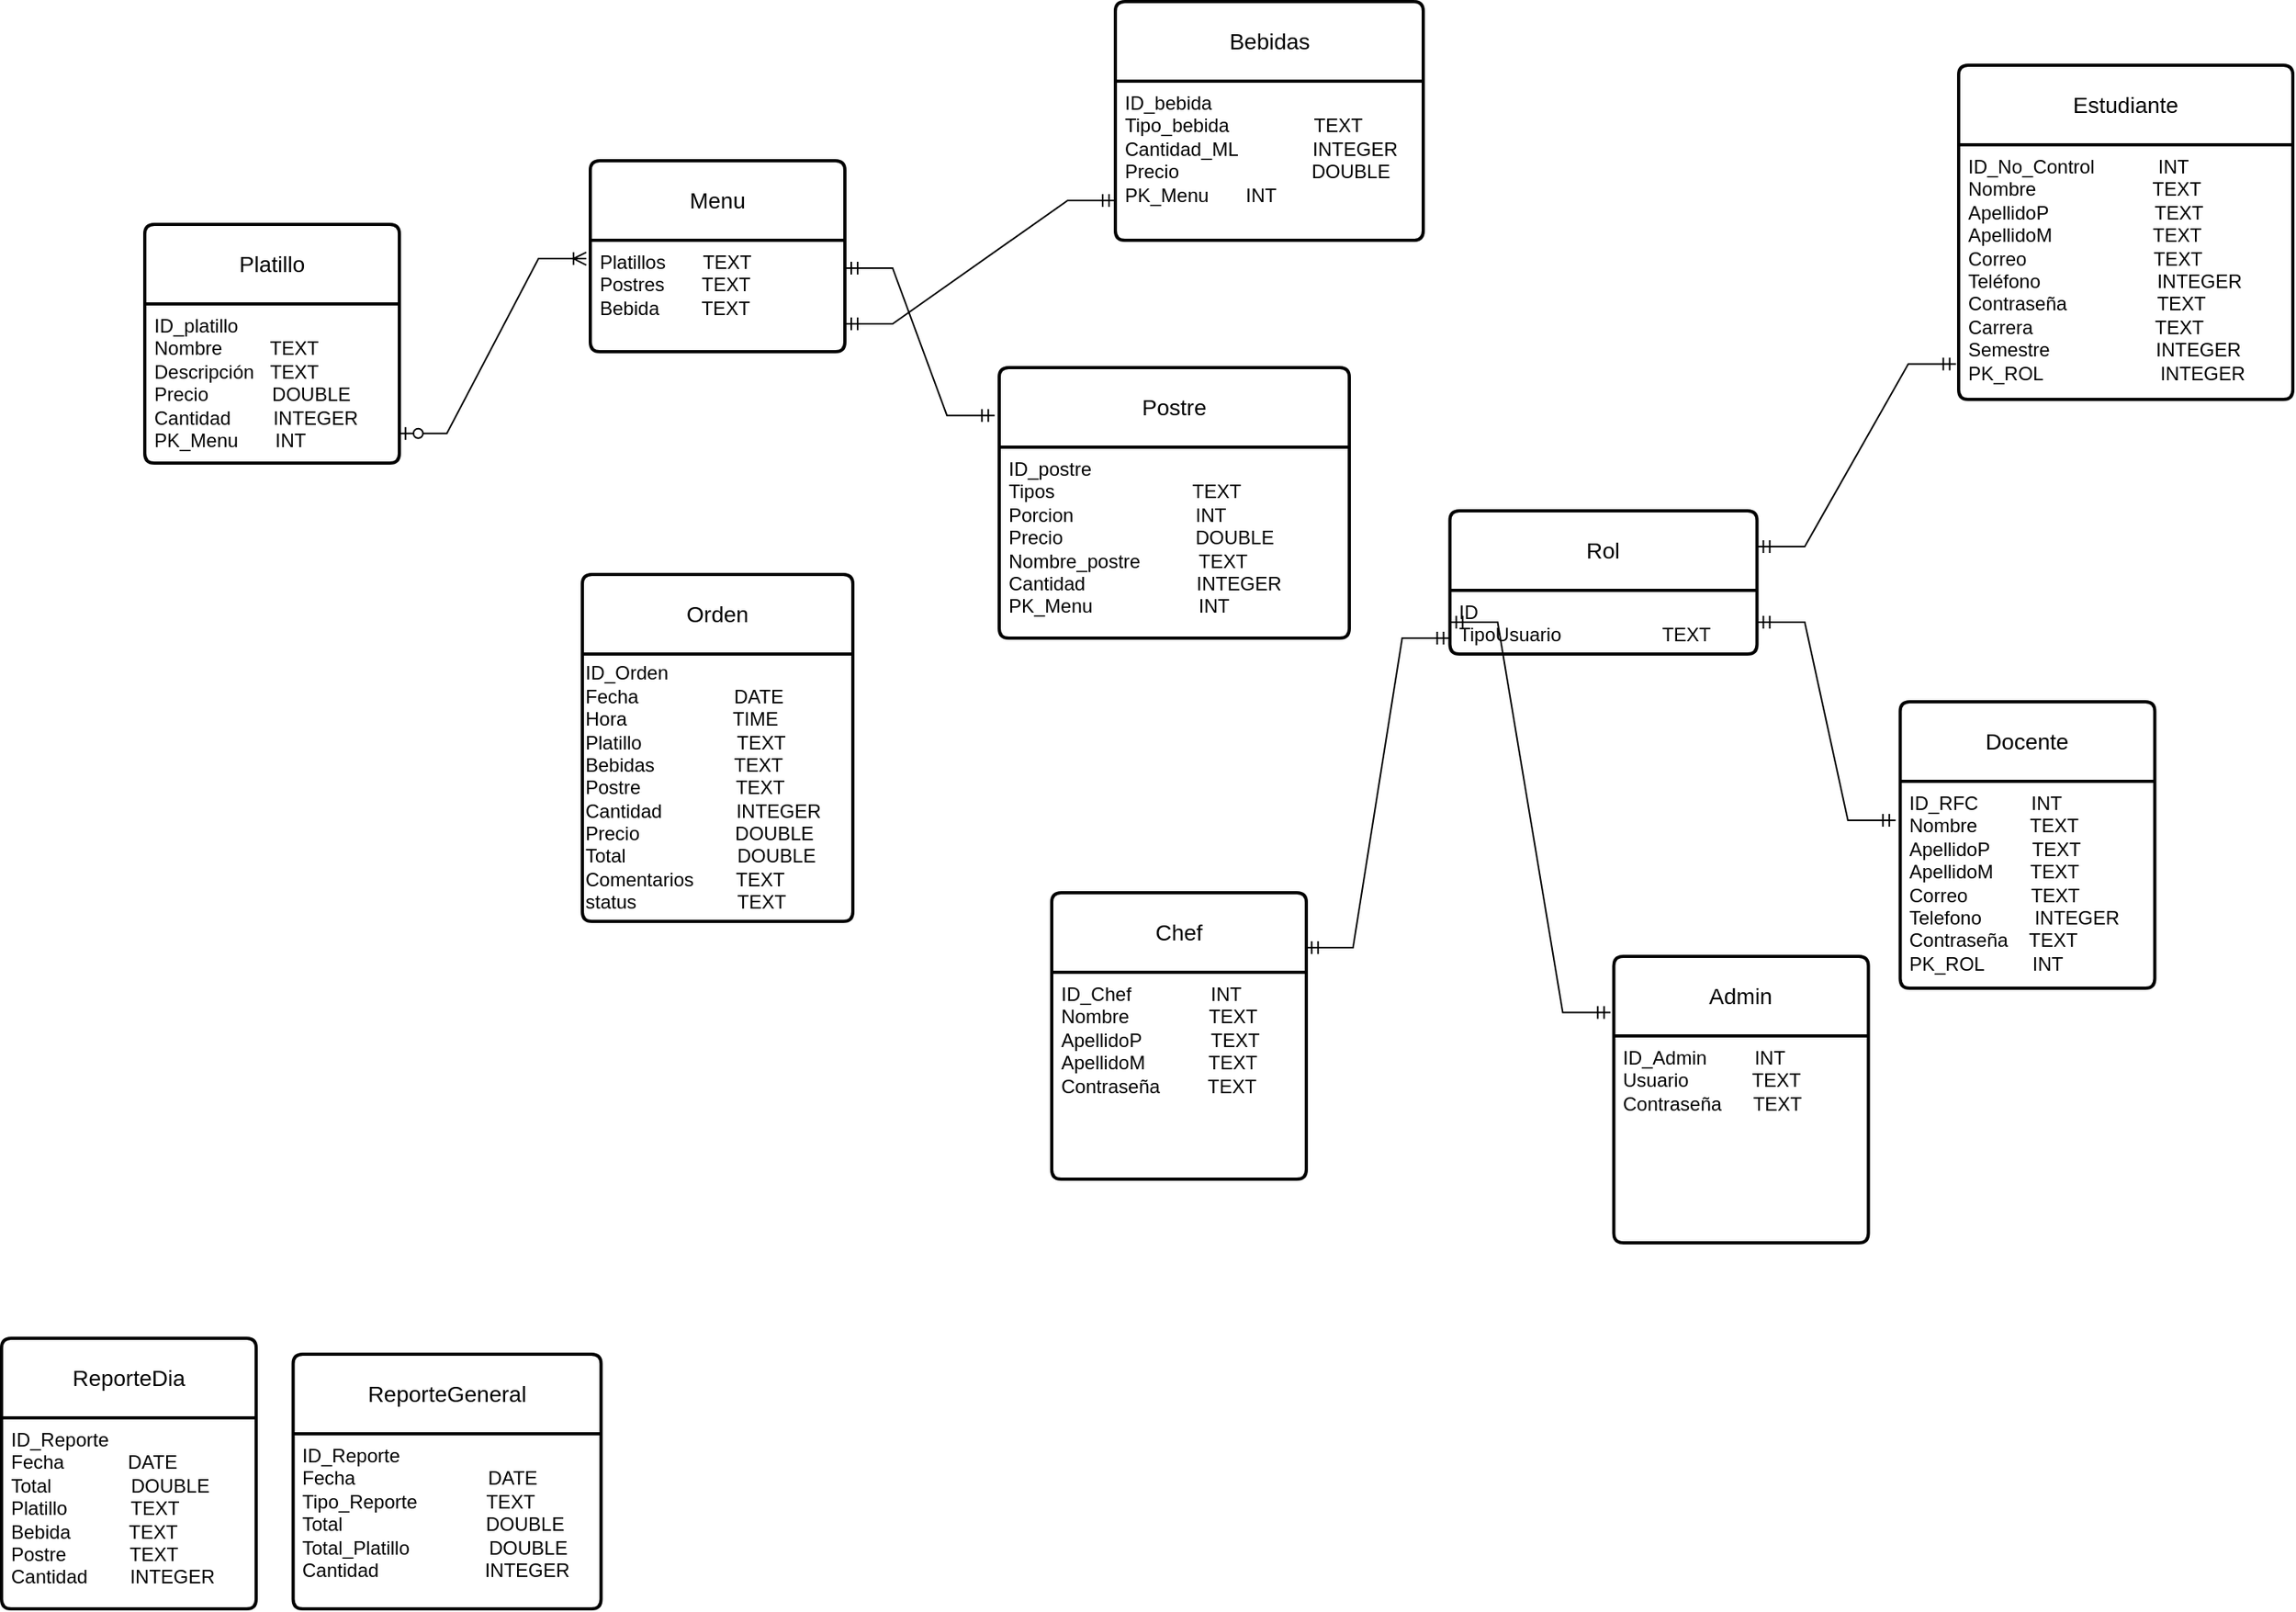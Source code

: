 <mxfile version="26.2.14">
  <diagram name="Página-1" id="h7LUN1vNj84Fv_pHa3Pm">
    <mxGraphModel dx="1233" dy="551" grid="1" gridSize="10" guides="1" tooltips="1" connect="1" arrows="1" fold="1" page="1" pageScale="1" pageWidth="827" pageHeight="1169" math="0" shadow="0">
      <root>
        <mxCell id="0" />
        <mxCell id="1" parent="0" />
        <mxCell id="UgrekTySW67cZ93FWNIJ-5" value="Platillo" style="swimlane;childLayout=stackLayout;horizontal=1;startSize=50;horizontalStack=0;rounded=1;fontSize=14;fontStyle=0;strokeWidth=2;resizeParent=0;resizeLast=1;shadow=0;dashed=0;align=center;arcSize=4;whiteSpace=wrap;html=1;" parent="1" vertex="1">
          <mxGeometry x="290" y="160" width="160" height="150" as="geometry" />
        </mxCell>
        <mxCell id="UgrekTySW67cZ93FWNIJ-6" value="ID_platillo&lt;div&gt;&lt;div&gt;Nombre&amp;nbsp; &amp;nbsp; &amp;nbsp; &amp;nbsp; &amp;nbsp;TEXT&lt;/div&gt;&lt;div&gt;Descripción&amp;nbsp; &amp;nbsp;TEXT&lt;/div&gt;&lt;div&gt;Precio&amp;nbsp; &amp;nbsp; &amp;nbsp; &amp;nbsp; &amp;nbsp; &amp;nbsp; DOUBLE&lt;/div&gt;&lt;div&gt;Cantidad&amp;nbsp; &amp;nbsp; &amp;nbsp; &amp;nbsp; INTEGER&lt;/div&gt;&lt;/div&gt;&lt;div&gt;PK_Menu&amp;nbsp; &amp;nbsp; &amp;nbsp; &amp;nbsp;INT&lt;/div&gt;" style="align=left;strokeColor=none;fillColor=none;spacingLeft=4;spacingRight=4;fontSize=12;verticalAlign=top;resizable=0;rotatable=0;part=1;html=1;whiteSpace=wrap;" parent="UgrekTySW67cZ93FWNIJ-5" vertex="1">
          <mxGeometry y="50" width="160" height="100" as="geometry" />
        </mxCell>
        <mxCell id="UgrekTySW67cZ93FWNIJ-7" value="&lt;div&gt;ReporteDia&lt;/div&gt;" style="swimlane;childLayout=stackLayout;horizontal=1;startSize=50;horizontalStack=0;rounded=1;fontSize=14;fontStyle=0;strokeWidth=2;resizeParent=0;resizeLast=1;shadow=0;dashed=0;align=center;arcSize=4;whiteSpace=wrap;html=1;" parent="1" vertex="1">
          <mxGeometry x="200" y="860" width="160" height="170" as="geometry" />
        </mxCell>
        <mxCell id="UgrekTySW67cZ93FWNIJ-8" value="ID_Reporte&lt;div&gt;Fecha&amp;nbsp; &amp;nbsp; &amp;nbsp; &amp;nbsp; &amp;nbsp; &amp;nbsp; DATE&amp;nbsp;&lt;/div&gt;&lt;div&gt;Total&amp;nbsp; &amp;nbsp; &amp;nbsp; &amp;nbsp; &amp;nbsp; &amp;nbsp; &amp;nbsp; &amp;nbsp;DOUBLE&lt;/div&gt;&lt;div&gt;Platillo&amp;nbsp; &amp;nbsp; &amp;nbsp; &amp;nbsp; &amp;nbsp; &amp;nbsp; TEXT&lt;/div&gt;&lt;div&gt;Bebida&amp;nbsp; &amp;nbsp; &amp;nbsp; &amp;nbsp; &amp;nbsp; &amp;nbsp;TEXT&lt;/div&gt;&lt;div&gt;Postre&amp;nbsp; &amp;nbsp; &amp;nbsp; &amp;nbsp; &amp;nbsp; &amp;nbsp; TEXT&lt;/div&gt;&lt;div&gt;Cantidad&amp;nbsp; &amp;nbsp; &amp;nbsp; &amp;nbsp; INTEGER&lt;/div&gt;" style="align=left;strokeColor=none;fillColor=none;spacingLeft=4;spacingRight=4;fontSize=12;verticalAlign=top;resizable=0;rotatable=0;part=1;html=1;whiteSpace=wrap;" parent="UgrekTySW67cZ93FWNIJ-7" vertex="1">
          <mxGeometry y="50" width="160" height="120" as="geometry" />
        </mxCell>
        <mxCell id="UgrekTySW67cZ93FWNIJ-9" value="&lt;div&gt;Menu&lt;/div&gt;" style="swimlane;childLayout=stackLayout;horizontal=1;startSize=50;horizontalStack=0;rounded=1;fontSize=14;fontStyle=0;strokeWidth=2;resizeParent=0;resizeLast=1;shadow=0;dashed=0;align=center;arcSize=4;whiteSpace=wrap;html=1;" parent="1" vertex="1">
          <mxGeometry x="570" y="120" width="160" height="120" as="geometry" />
        </mxCell>
        <mxCell id="UgrekTySW67cZ93FWNIJ-10" value="Platillos&amp;nbsp; &amp;nbsp; &amp;nbsp; &amp;nbsp;TEXT&lt;div&gt;Postres&amp;nbsp; &amp;nbsp; &amp;nbsp; &amp;nbsp;TEXT&lt;/div&gt;&lt;div&gt;Bebida&amp;nbsp; &amp;nbsp; &amp;nbsp; &amp;nbsp; TEXT&lt;/div&gt;" style="align=left;strokeColor=none;fillColor=none;spacingLeft=4;spacingRight=4;fontSize=12;verticalAlign=top;resizable=0;rotatable=0;part=1;html=1;whiteSpace=wrap;" parent="UgrekTySW67cZ93FWNIJ-9" vertex="1">
          <mxGeometry y="50" width="160" height="70" as="geometry" />
        </mxCell>
        <mxCell id="UgrekTySW67cZ93FWNIJ-11" value="Bebidas" style="swimlane;childLayout=stackLayout;horizontal=1;startSize=50;horizontalStack=0;rounded=1;fontSize=14;fontStyle=0;strokeWidth=2;resizeParent=0;resizeLast=1;shadow=0;dashed=0;align=center;arcSize=4;whiteSpace=wrap;html=1;" parent="1" vertex="1">
          <mxGeometry x="900" y="20" width="193.5" height="150" as="geometry" />
        </mxCell>
        <mxCell id="UgrekTySW67cZ93FWNIJ-12" value="ID_bebida&amp;nbsp; &amp;nbsp; &amp;nbsp; &amp;nbsp; &amp;nbsp; &amp;nbsp; &amp;nbsp; &amp;nbsp; &amp;nbsp; &amp;nbsp;&lt;div&gt;Tipo_bebida&amp;nbsp; &amp;nbsp; &amp;nbsp; &amp;nbsp; &amp;nbsp; &amp;nbsp; &amp;nbsp; &amp;nbsp; TEXT&lt;/div&gt;&lt;div&gt;Cantidad_ML&amp;nbsp; &amp;nbsp; &amp;nbsp; &amp;nbsp; &amp;nbsp; &amp;nbsp; &amp;nbsp; INTEGER&lt;/div&gt;&lt;div&gt;Precio&amp;nbsp; &amp;nbsp; &amp;nbsp; &amp;nbsp; &amp;nbsp; &amp;nbsp; &amp;nbsp; &amp;nbsp; &amp;nbsp; &amp;nbsp; &amp;nbsp; &amp;nbsp; &amp;nbsp;DOUBLE&lt;/div&gt;&lt;div&gt;PK_Menu&amp;nbsp; &amp;nbsp; &amp;nbsp; &amp;nbsp;INT&lt;/div&gt;&lt;div&gt;&lt;br&gt;&lt;/div&gt;" style="align=left;strokeColor=none;fillColor=none;spacingLeft=4;spacingRight=4;fontSize=12;verticalAlign=top;resizable=0;rotatable=0;part=1;html=1;whiteSpace=wrap;" parent="UgrekTySW67cZ93FWNIJ-11" vertex="1">
          <mxGeometry y="50" width="193.5" height="100" as="geometry" />
        </mxCell>
        <mxCell id="UgrekTySW67cZ93FWNIJ-20" value="ReporteGeneral" style="swimlane;childLayout=stackLayout;horizontal=1;startSize=50;horizontalStack=0;rounded=1;fontSize=14;fontStyle=0;strokeWidth=2;resizeParent=0;resizeLast=1;shadow=0;dashed=0;align=center;arcSize=4;whiteSpace=wrap;html=1;" parent="1" vertex="1">
          <mxGeometry x="383.25" y="870" width="193.5" height="160" as="geometry" />
        </mxCell>
        <mxCell id="UgrekTySW67cZ93FWNIJ-21" value="&lt;div&gt;ID_Reporte&lt;/div&gt;&lt;div&gt;Fecha&amp;nbsp; &amp;nbsp; &amp;nbsp; &amp;nbsp; &amp;nbsp; &amp;nbsp; &amp;nbsp; &amp;nbsp; &amp;nbsp; &amp;nbsp; &amp;nbsp; &amp;nbsp; &amp;nbsp;DATE&lt;/div&gt;&lt;div&gt;Tipo_Reporte&amp;nbsp; &amp;nbsp; &amp;nbsp; &amp;nbsp; &amp;nbsp; &amp;nbsp; &amp;nbsp;TEXT&lt;/div&gt;&lt;div&gt;Total&amp;nbsp; &amp;nbsp; &amp;nbsp; &amp;nbsp; &amp;nbsp; &amp;nbsp; &amp;nbsp; &amp;nbsp; &amp;nbsp; &amp;nbsp; &amp;nbsp; &amp;nbsp; &amp;nbsp; &amp;nbsp;DOUBLE&lt;/div&gt;&lt;div&gt;Total_Platillo&amp;nbsp; &amp;nbsp; &amp;nbsp; &amp;nbsp; &amp;nbsp; &amp;nbsp; &amp;nbsp; &amp;nbsp;DOUBLE&lt;/div&gt;&lt;div&gt;Cantidad&amp;nbsp; &amp;nbsp; &amp;nbsp; &amp;nbsp; &amp;nbsp; &amp;nbsp; &amp;nbsp; &amp;nbsp; &amp;nbsp; &amp;nbsp; INTEGER&lt;/div&gt;" style="align=left;strokeColor=none;fillColor=none;spacingLeft=4;spacingRight=4;fontSize=12;verticalAlign=top;resizable=0;rotatable=0;part=1;html=1;whiteSpace=wrap;" parent="UgrekTySW67cZ93FWNIJ-20" vertex="1">
          <mxGeometry y="50" width="193.5" height="110" as="geometry" />
        </mxCell>
        <mxCell id="UgrekTySW67cZ93FWNIJ-22" value="Rol" style="swimlane;childLayout=stackLayout;horizontal=1;startSize=50;horizontalStack=0;rounded=1;fontSize=14;fontStyle=0;strokeWidth=2;resizeParent=0;resizeLast=1;shadow=0;dashed=0;align=center;arcSize=4;whiteSpace=wrap;html=1;" parent="1" vertex="1">
          <mxGeometry x="1110.25" y="340" width="193" height="90" as="geometry" />
        </mxCell>
        <mxCell id="UgrekTySW67cZ93FWNIJ-23" value="ID&lt;div&gt;&lt;span style=&quot;background-color: transparent; color: light-dark(rgb(0, 0, 0), rgb(255, 255, 255));&quot;&gt;TipoUsuario&amp;nbsp; &amp;nbsp; &amp;nbsp; &amp;nbsp; &amp;nbsp; &amp;nbsp; &amp;nbsp; &amp;nbsp; &amp;nbsp; &amp;nbsp;TEXT&lt;/span&gt;&lt;/div&gt;" style="align=left;strokeColor=none;fillColor=none;spacingLeft=4;spacingRight=4;fontSize=12;verticalAlign=top;resizable=0;rotatable=0;part=1;html=1;whiteSpace=wrap;" parent="UgrekTySW67cZ93FWNIJ-22" vertex="1">
          <mxGeometry y="50" width="193" height="40" as="geometry" />
        </mxCell>
        <mxCell id="UgrekTySW67cZ93FWNIJ-25" value="&lt;div&gt;Estudiante&lt;/div&gt;" style="swimlane;childLayout=stackLayout;horizontal=1;startSize=50;horizontalStack=0;rounded=1;fontSize=14;fontStyle=0;strokeWidth=2;resizeParent=0;resizeLast=1;shadow=0;dashed=0;align=center;arcSize=4;whiteSpace=wrap;html=1;" parent="1" vertex="1">
          <mxGeometry x="1430" y="60" width="210" height="210" as="geometry" />
        </mxCell>
        <mxCell id="UgrekTySW67cZ93FWNIJ-26" value="ID_No_Control&amp;nbsp; &amp;nbsp; &amp;nbsp; &amp;nbsp; &amp;nbsp; &amp;nbsp; INT&lt;br&gt;&lt;div&gt;Nombre&amp;nbsp; &amp;nbsp; &amp;nbsp; &amp;nbsp; &amp;nbsp; &amp;nbsp; &amp;nbsp; &amp;nbsp; &amp;nbsp; &amp;nbsp; &amp;nbsp; TEXT&lt;/div&gt;&lt;div&gt;ApellidoP&amp;nbsp; &amp;nbsp; &amp;nbsp; &amp;nbsp; &amp;nbsp; &amp;nbsp; &amp;nbsp; &amp;nbsp; &amp;nbsp; &amp;nbsp; TEXT&lt;/div&gt;&lt;div&gt;ApellidoM&amp;nbsp; &amp;nbsp; &amp;nbsp; &amp;nbsp; &amp;nbsp; &amp;nbsp; &amp;nbsp; &amp;nbsp; &amp;nbsp; &amp;nbsp;TEXT&lt;/div&gt;&lt;div&gt;Correo&amp;nbsp; &amp;nbsp; &amp;nbsp; &amp;nbsp; &amp;nbsp; &amp;nbsp; &amp;nbsp; &amp;nbsp; &amp;nbsp; &amp;nbsp; &amp;nbsp; &amp;nbsp; TEXT&lt;/div&gt;&lt;div&gt;Teléfono&amp;nbsp; &amp;nbsp; &amp;nbsp; &amp;nbsp; &amp;nbsp; &amp;nbsp; &amp;nbsp; &amp;nbsp; &amp;nbsp; &amp;nbsp; &amp;nbsp; INTEGER&lt;/div&gt;&lt;div&gt;Contraseña&amp;nbsp; &amp;nbsp; &amp;nbsp; &amp;nbsp; &amp;nbsp; &amp;nbsp; &amp;nbsp; &amp;nbsp; &amp;nbsp;TEXT&lt;/div&gt;&lt;div&gt;Carrera&amp;nbsp; &amp;nbsp; &amp;nbsp; &amp;nbsp; &amp;nbsp; &amp;nbsp; &amp;nbsp; &amp;nbsp; &amp;nbsp; &amp;nbsp; &amp;nbsp; &amp;nbsp;TEXT&lt;/div&gt;&lt;div&gt;Semestre&amp;nbsp; &amp;nbsp; &amp;nbsp; &amp;nbsp; &amp;nbsp; &amp;nbsp; &amp;nbsp; &amp;nbsp; &amp;nbsp; &amp;nbsp; INTEGER&lt;/div&gt;&lt;div&gt;&lt;span style=&quot;background-color: transparent; color: light-dark(rgb(0, 0, 0), rgb(255, 255, 255));&quot;&gt;PK_ROL&amp;nbsp; &amp;nbsp; &amp;nbsp; &amp;nbsp; &amp;nbsp; &amp;nbsp; &amp;nbsp; &amp;nbsp; &amp;nbsp; &amp;nbsp; &amp;nbsp; INTEGER&lt;/span&gt;&lt;/div&gt;&lt;div&gt;&lt;br&gt;&lt;/div&gt;" style="align=left;strokeColor=none;fillColor=none;spacingLeft=4;spacingRight=4;fontSize=12;verticalAlign=top;resizable=0;rotatable=0;part=1;html=1;whiteSpace=wrap;" parent="UgrekTySW67cZ93FWNIJ-25" vertex="1">
          <mxGeometry y="50" width="210" height="160" as="geometry" />
        </mxCell>
        <mxCell id="UgrekTySW67cZ93FWNIJ-27" value="&lt;div&gt;Orden&lt;/div&gt;" style="swimlane;childLayout=stackLayout;horizontal=1;startSize=50;horizontalStack=0;rounded=1;fontSize=14;fontStyle=0;strokeWidth=2;resizeParent=0;resizeLast=1;shadow=0;dashed=0;align=center;arcSize=4;whiteSpace=wrap;html=1;" parent="1" vertex="1">
          <mxGeometry x="565" y="380" width="170" height="218" as="geometry">
            <mxRectangle x="640" y="420" width="80" height="50" as="alternateBounds" />
          </mxGeometry>
        </mxCell>
        <mxCell id="UgrekTySW67cZ93FWNIJ-28" value="ID_Orden&lt;div&gt;Fecha&amp;nbsp; &amp;nbsp; &amp;nbsp; &amp;nbsp; &amp;nbsp; &amp;nbsp; &amp;nbsp; &amp;nbsp; &amp;nbsp; DATE&lt;/div&gt;&lt;div&gt;Hora&amp;nbsp; &amp;nbsp; &amp;nbsp; &amp;nbsp; &amp;nbsp; &amp;nbsp; &amp;nbsp; &amp;nbsp; &amp;nbsp; &amp;nbsp; TIME&lt;/div&gt;&lt;div&gt;Platillo&amp;nbsp; &amp;nbsp; &amp;nbsp; &amp;nbsp; &amp;nbsp; &amp;nbsp; &amp;nbsp; &amp;nbsp; &amp;nbsp; TEXT&lt;/div&gt;&lt;div&gt;Bebidas&amp;nbsp; &amp;nbsp; &amp;nbsp; &amp;nbsp; &amp;nbsp; &amp;nbsp; &amp;nbsp; &amp;nbsp;TEXT&lt;/div&gt;&lt;div&gt;Postre&amp;nbsp; &amp;nbsp; &amp;nbsp; &amp;nbsp; &amp;nbsp; &amp;nbsp; &amp;nbsp; &amp;nbsp; &amp;nbsp; TEXT&lt;/div&gt;&lt;div&gt;Cantidad&amp;nbsp; &amp;nbsp; &amp;nbsp; &amp;nbsp; &amp;nbsp; &amp;nbsp; &amp;nbsp; INTEGER&lt;/div&gt;&lt;div&gt;Precio&amp;nbsp; &amp;nbsp; &amp;nbsp; &amp;nbsp; &amp;nbsp; &amp;nbsp; &amp;nbsp; &amp;nbsp; &amp;nbsp; DOUBLE&lt;/div&gt;&lt;div&gt;Total&amp;nbsp; &amp;nbsp; &amp;nbsp; &amp;nbsp; &amp;nbsp; &amp;nbsp; &amp;nbsp; &amp;nbsp; &amp;nbsp; &amp;nbsp; &amp;nbsp;DOUBLE&lt;/div&gt;&lt;div&gt;Comentarios&amp;nbsp; &amp;nbsp; &amp;nbsp; &amp;nbsp; TEXT&lt;/div&gt;&lt;div&gt;status&amp;nbsp; &amp;nbsp; &amp;nbsp; &amp;nbsp; &amp;nbsp; &amp;nbsp; &amp;nbsp; &amp;nbsp; &amp;nbsp; &amp;nbsp;TEXT&lt;/div&gt;" style="text;html=1;align=left;verticalAlign=middle;resizable=0;points=[];autosize=1;strokeColor=none;fillColor=none;" parent="UgrekTySW67cZ93FWNIJ-27" vertex="1">
          <mxGeometry y="50" width="170" height="168" as="geometry" />
        </mxCell>
        <mxCell id="UgrekTySW67cZ93FWNIJ-30" value="&lt;div&gt;Postre&lt;/div&gt;" style="swimlane;childLayout=stackLayout;horizontal=1;startSize=50;horizontalStack=0;rounded=1;fontSize=14;fontStyle=0;strokeWidth=2;resizeParent=0;resizeLast=1;shadow=0;dashed=0;align=center;arcSize=4;whiteSpace=wrap;html=1;" parent="1" vertex="1">
          <mxGeometry x="827" y="250" width="220" height="170" as="geometry" />
        </mxCell>
        <mxCell id="UgrekTySW67cZ93FWNIJ-31" value="ID_postre&lt;div&gt;Tipos&amp;nbsp; &amp;nbsp; &amp;nbsp; &amp;nbsp; &amp;nbsp; &amp;nbsp; &amp;nbsp; &amp;nbsp; &amp;nbsp; &amp;nbsp; &amp;nbsp; &amp;nbsp; &amp;nbsp; TEXT&lt;/div&gt;&lt;div&gt;Porcion&amp;nbsp; &amp;nbsp; &amp;nbsp; &amp;nbsp; &amp;nbsp; &amp;nbsp; &amp;nbsp; &amp;nbsp; &amp;nbsp; &amp;nbsp; &amp;nbsp; &amp;nbsp;INT&lt;/div&gt;&lt;div&gt;Precio&amp;nbsp; &amp;nbsp; &amp;nbsp; &amp;nbsp; &amp;nbsp; &amp;nbsp; &amp;nbsp; &amp;nbsp; &amp;nbsp; &amp;nbsp; &amp;nbsp; &amp;nbsp; &amp;nbsp;DOUBLE&lt;/div&gt;&lt;div&gt;Nombre_postre&amp;nbsp; &amp;nbsp; &amp;nbsp; &amp;nbsp; &amp;nbsp; &amp;nbsp;TEXT&lt;/div&gt;&lt;div&gt;Cantidad&amp;nbsp; &amp;nbsp; &amp;nbsp; &amp;nbsp; &amp;nbsp; &amp;nbsp; &amp;nbsp; &amp;nbsp; &amp;nbsp; &amp;nbsp; &amp;nbsp;INTEGER&lt;/div&gt;&lt;div&gt;PK_Menu&amp;nbsp; &amp;nbsp; &amp;nbsp; &amp;nbsp; &amp;nbsp; &amp;nbsp; &amp;nbsp; &amp;nbsp; &amp;nbsp; &amp;nbsp; INT&lt;/div&gt;" style="align=left;strokeColor=none;fillColor=none;spacingLeft=4;spacingRight=4;fontSize=12;verticalAlign=top;resizable=0;rotatable=0;part=1;html=1;whiteSpace=wrap;" parent="UgrekTySW67cZ93FWNIJ-30" vertex="1">
          <mxGeometry y="50" width="220" height="120" as="geometry" />
        </mxCell>
        <mxCell id="UgrekTySW67cZ93FWNIJ-32" value="" style="edgeStyle=entityRelationEdgeStyle;fontSize=12;html=1;endArrow=ERmandOne;startArrow=ERmandOne;rounded=0;exitX=1;exitY=0.25;exitDx=0;exitDy=0;entryX=-0.008;entryY=0.861;entryDx=0;entryDy=0;entryPerimeter=0;" parent="1" source="UgrekTySW67cZ93FWNIJ-22" target="UgrekTySW67cZ93FWNIJ-26" edge="1">
          <mxGeometry width="100" height="100" relative="1" as="geometry">
            <mxPoint x="880" y="320" as="sourcePoint" />
            <mxPoint x="980" y="220" as="targetPoint" />
          </mxGeometry>
        </mxCell>
        <mxCell id="UgrekTySW67cZ93FWNIJ-33" value="" style="edgeStyle=entityRelationEdgeStyle;fontSize=12;html=1;endArrow=ERoneToMany;startArrow=ERzeroToOne;rounded=0;entryX=-0.016;entryY=0.165;entryDx=0;entryDy=0;entryPerimeter=0;exitX=0.999;exitY=0.814;exitDx=0;exitDy=0;exitPerimeter=0;" parent="1" source="UgrekTySW67cZ93FWNIJ-6" target="UgrekTySW67cZ93FWNIJ-10" edge="1">
          <mxGeometry width="100" height="100" relative="1" as="geometry">
            <mxPoint x="446.75" y="230" as="sourcePoint" />
            <mxPoint x="546.75" y="130" as="targetPoint" />
          </mxGeometry>
        </mxCell>
        <mxCell id="9HkGJAlbP1T52s2Bm0b9-1" value="&lt;div&gt;Docente&lt;/div&gt;" style="swimlane;childLayout=stackLayout;horizontal=1;startSize=50;horizontalStack=0;rounded=1;fontSize=14;fontStyle=0;strokeWidth=2;resizeParent=0;resizeLast=1;shadow=0;dashed=0;align=center;arcSize=4;whiteSpace=wrap;html=1;" vertex="1" parent="1">
          <mxGeometry x="1393.25" y="460" width="160" height="180" as="geometry" />
        </mxCell>
        <mxCell id="9HkGJAlbP1T52s2Bm0b9-2" value="&lt;div&gt;ID_RFC&amp;nbsp; &amp;nbsp; &amp;nbsp; &amp;nbsp; &amp;nbsp; INT&lt;/div&gt;&lt;div&gt;Nombre&amp;nbsp; &amp;nbsp; &amp;nbsp; &amp;nbsp; &amp;nbsp; TEXT&amp;nbsp;&lt;/div&gt;&lt;div&gt;ApellidoP&amp;nbsp; &amp;nbsp; &amp;nbsp; &amp;nbsp; TEXT&lt;/div&gt;&lt;div&gt;ApellidoM&amp;nbsp; &amp;nbsp; &amp;nbsp; &amp;nbsp;TEXT&lt;/div&gt;&lt;div&gt;Correo&amp;nbsp; &amp;nbsp; &amp;nbsp; &amp;nbsp; &amp;nbsp; &amp;nbsp; TEXT&lt;/div&gt;&lt;div&gt;Telefono&amp;nbsp; &amp;nbsp; &amp;nbsp; &amp;nbsp; &amp;nbsp; INTEGER&lt;/div&gt;&lt;div&gt;Contraseña&amp;nbsp; &amp;nbsp; TEXT&lt;/div&gt;&lt;div&gt;PK_ROL&amp;nbsp; &amp;nbsp; &amp;nbsp; &amp;nbsp; &amp;nbsp;INT&lt;/div&gt;" style="align=left;strokeColor=none;fillColor=none;spacingLeft=4;spacingRight=4;fontSize=12;verticalAlign=top;resizable=0;rotatable=0;part=1;html=1;whiteSpace=wrap;" vertex="1" parent="9HkGJAlbP1T52s2Bm0b9-1">
          <mxGeometry y="50" width="160" height="130" as="geometry" />
        </mxCell>
        <mxCell id="9HkGJAlbP1T52s2Bm0b9-5" value="" style="edgeStyle=entityRelationEdgeStyle;fontSize=12;html=1;endArrow=ERmandOne;startArrow=ERmandOne;rounded=0;exitX=-0.018;exitY=0.188;exitDx=0;exitDy=0;exitPerimeter=0;" edge="1" parent="1" source="9HkGJAlbP1T52s2Bm0b9-2" target="UgrekTySW67cZ93FWNIJ-23">
          <mxGeometry width="100" height="100" relative="1" as="geometry">
            <mxPoint x="1283.25" y="600" as="sourcePoint" />
            <mxPoint x="1383.25" y="500" as="targetPoint" />
          </mxGeometry>
        </mxCell>
        <mxCell id="9HkGJAlbP1T52s2Bm0b9-6" value="&lt;div&gt;Admin&lt;/div&gt;" style="swimlane;childLayout=stackLayout;horizontal=1;startSize=50;horizontalStack=0;rounded=1;fontSize=14;fontStyle=0;strokeWidth=2;resizeParent=0;resizeLast=1;shadow=0;dashed=0;align=center;arcSize=4;whiteSpace=wrap;html=1;" vertex="1" parent="1">
          <mxGeometry x="1213.25" y="620" width="160" height="180" as="geometry" />
        </mxCell>
        <mxCell id="9HkGJAlbP1T52s2Bm0b9-7" value="ID_Admin&amp;nbsp; &amp;nbsp; &amp;nbsp; &amp;nbsp; &amp;nbsp;INT&lt;div&gt;Usuario&amp;nbsp; &amp;nbsp; &amp;nbsp; &amp;nbsp; &amp;nbsp; &amp;nbsp; TEXT&lt;/div&gt;&lt;div&gt;Contraseña&amp;nbsp; &amp;nbsp; &amp;nbsp; TEXT&lt;/div&gt;" style="align=left;strokeColor=none;fillColor=none;spacingLeft=4;spacingRight=4;fontSize=12;verticalAlign=top;resizable=0;rotatable=0;part=1;html=1;whiteSpace=wrap;" vertex="1" parent="9HkGJAlbP1T52s2Bm0b9-6">
          <mxGeometry y="50" width="160" height="130" as="geometry" />
        </mxCell>
        <mxCell id="9HkGJAlbP1T52s2Bm0b9-9" value="" style="edgeStyle=entityRelationEdgeStyle;fontSize=12;html=1;endArrow=ERmandOne;startArrow=ERmandOne;rounded=0;entryX=0;entryY=0.5;entryDx=0;entryDy=0;exitX=-0.013;exitY=0.196;exitDx=0;exitDy=0;exitPerimeter=0;" edge="1" parent="1" source="9HkGJAlbP1T52s2Bm0b9-6" target="UgrekTySW67cZ93FWNIJ-23">
          <mxGeometry width="100" height="100" relative="1" as="geometry">
            <mxPoint x="1013.25" y="600" as="sourcePoint" />
            <mxPoint x="1113.25" y="500" as="targetPoint" />
            <Array as="points">
              <mxPoint x="1083.25" y="490" />
            </Array>
          </mxGeometry>
        </mxCell>
        <mxCell id="9HkGJAlbP1T52s2Bm0b9-11" value="&lt;div&gt;Chef&lt;/div&gt;" style="swimlane;childLayout=stackLayout;horizontal=1;startSize=50;horizontalStack=0;rounded=1;fontSize=14;fontStyle=0;strokeWidth=2;resizeParent=0;resizeLast=1;shadow=0;dashed=0;align=center;arcSize=4;whiteSpace=wrap;html=1;" vertex="1" parent="1">
          <mxGeometry x="860" y="580" width="160" height="180" as="geometry" />
        </mxCell>
        <mxCell id="9HkGJAlbP1T52s2Bm0b9-12" value="ID_Chef&amp;nbsp; &amp;nbsp; &amp;nbsp; &amp;nbsp; &amp;nbsp; &amp;nbsp; &amp;nbsp; &amp;nbsp;INT&lt;div&gt;Nombre&amp;nbsp; &amp;nbsp; &amp;nbsp; &amp;nbsp; &amp;nbsp; &amp;nbsp; &amp;nbsp; &amp;nbsp;TEXT&lt;/div&gt;&lt;div&gt;ApellidoP&amp;nbsp; &amp;nbsp; &amp;nbsp; &amp;nbsp; &amp;nbsp; &amp;nbsp; &amp;nbsp;TEXT&lt;/div&gt;&lt;div&gt;ApellidoM&amp;nbsp; &amp;nbsp; &amp;nbsp; &amp;nbsp; &amp;nbsp; &amp;nbsp; TEXT&lt;/div&gt;&lt;div&gt;Contraseña&amp;nbsp; &amp;nbsp; &amp;nbsp; &amp;nbsp; &amp;nbsp;TEXT&lt;/div&gt;" style="align=left;strokeColor=none;fillColor=none;spacingLeft=4;spacingRight=4;fontSize=12;verticalAlign=top;resizable=0;rotatable=0;part=1;html=1;whiteSpace=wrap;" vertex="1" parent="9HkGJAlbP1T52s2Bm0b9-11">
          <mxGeometry y="50" width="160" height="130" as="geometry" />
        </mxCell>
        <mxCell id="9HkGJAlbP1T52s2Bm0b9-13" value="" style="edgeStyle=entityRelationEdgeStyle;fontSize=12;html=1;endArrow=ERmandOne;startArrow=ERmandOne;rounded=0;entryX=0;entryY=0.75;entryDx=0;entryDy=0;exitX=0.996;exitY=0.192;exitDx=0;exitDy=0;exitPerimeter=0;" edge="1" parent="1" source="9HkGJAlbP1T52s2Bm0b9-11" target="UgrekTySW67cZ93FWNIJ-23">
          <mxGeometry width="100" height="100" relative="1" as="geometry">
            <mxPoint x="973.25" y="880" as="sourcePoint" />
            <mxPoint x="1073.25" y="780" as="targetPoint" />
          </mxGeometry>
        </mxCell>
        <mxCell id="9HkGJAlbP1T52s2Bm0b9-26" value="" style="edgeStyle=entityRelationEdgeStyle;fontSize=12;html=1;endArrow=ERmandOne;startArrow=ERmandOne;rounded=0;entryX=1;entryY=0.25;entryDx=0;entryDy=0;exitX=-0.013;exitY=0.177;exitDx=0;exitDy=0;exitPerimeter=0;" edge="1" parent="1" source="UgrekTySW67cZ93FWNIJ-30" target="UgrekTySW67cZ93FWNIJ-10">
          <mxGeometry width="100" height="100" relative="1" as="geometry">
            <mxPoint x="790" y="380" as="sourcePoint" />
            <mxPoint x="890" y="280" as="targetPoint" />
          </mxGeometry>
        </mxCell>
        <mxCell id="9HkGJAlbP1T52s2Bm0b9-27" value="" style="edgeStyle=entityRelationEdgeStyle;fontSize=12;html=1;endArrow=ERmandOne;startArrow=ERmandOne;rounded=0;entryX=0;entryY=0.75;entryDx=0;entryDy=0;exitX=1;exitY=0.75;exitDx=0;exitDy=0;" edge="1" parent="1" source="UgrekTySW67cZ93FWNIJ-10" target="UgrekTySW67cZ93FWNIJ-12">
          <mxGeometry width="100" height="100" relative="1" as="geometry">
            <mxPoint x="990" y="250" as="sourcePoint" />
            <mxPoint x="916" y="108" as="targetPoint" />
          </mxGeometry>
        </mxCell>
      </root>
    </mxGraphModel>
  </diagram>
</mxfile>
